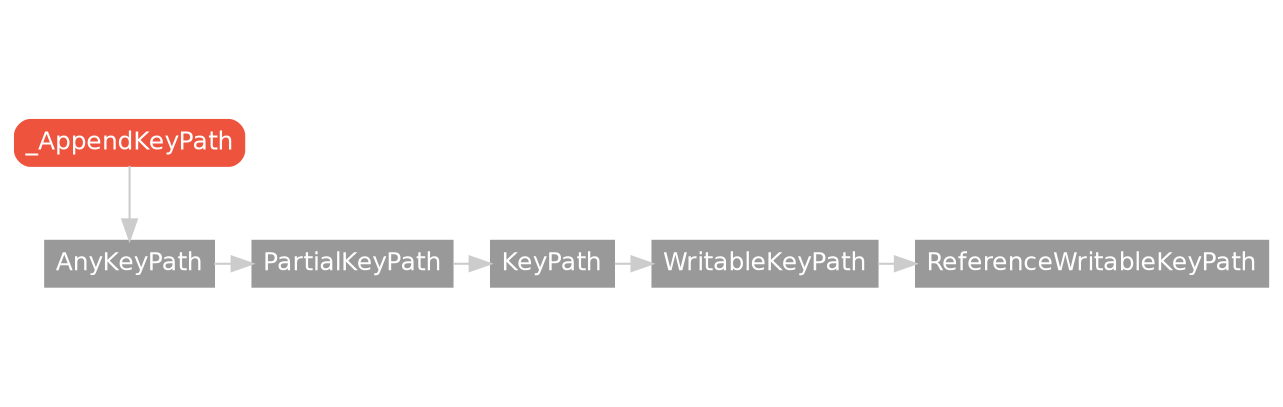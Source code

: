 strict digraph "_AppendKeyPath - Type Hierarchy - SwiftDoc.org" {
    pad="0.1,0.8"
    node [shape=box, style="filled,rounded", color="#999999", fillcolor="#999999", fontcolor=white, fontname=Helvetica, fontnames="Helvetica,sansserif", fontsize=12, margin="0.07,0.05", height="0.3"]
    edge [color="#cccccc"]
    "AnyKeyPath" [URL="/type/AnyKeyPath/hierarchy/", style=filled]
    "KeyPath" [URL="/type/KeyPath/hierarchy/", style=filled]
    "PartialKeyPath" [URL="/type/PartialKeyPath/hierarchy/", style=filled]
    "ReferenceWritableKeyPath" [URL="/type/ReferenceWritableKeyPath/hierarchy/", style=filled]
    "WritableKeyPath" [URL="/type/WritableKeyPath/hierarchy/", style=filled]
    "_AppendKeyPath" [URL="/protocol/_AppendKeyPath/", style="filled,rounded", fillcolor="#ee543d", color="#ee543d"]    "_AppendKeyPath" -> "AnyKeyPath"
    "AnyKeyPath" -> "PartialKeyPath"
    "PartialKeyPath" -> "KeyPath"
    "KeyPath" -> "WritableKeyPath"
    "WritableKeyPath" -> "ReferenceWritableKeyPath"
    subgraph Types {
        rank = max; "AnyKeyPath"; "PartialKeyPath"; "KeyPath"; "WritableKeyPath"; "ReferenceWritableKeyPath";
    }
}